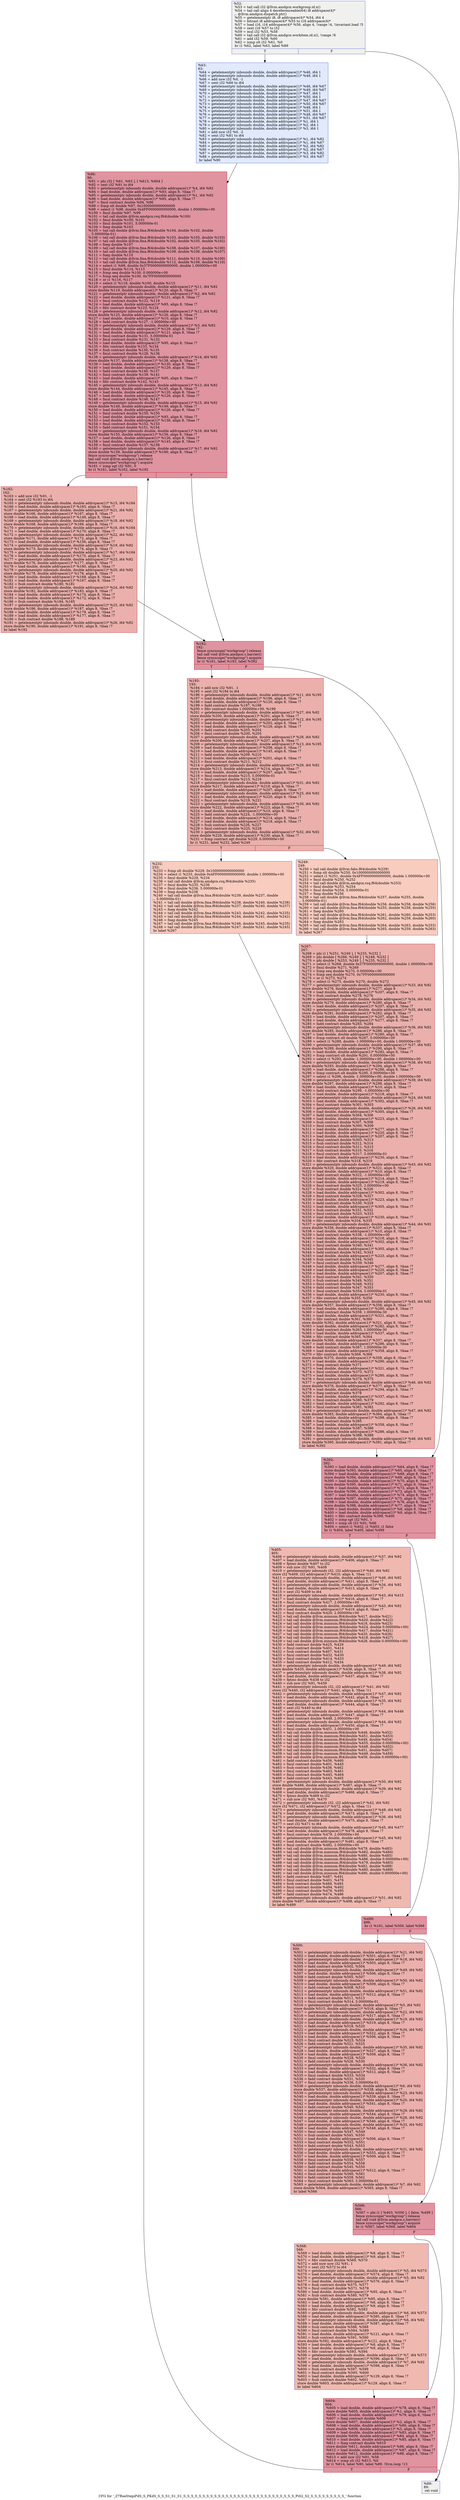 digraph "CFG for '_Z7RoeStepiPdS_S_PKdS_S_S_S1_S1_S1_S_S_S_S_S_S_S_S_S_S_S_S_S_S_S_S_S_S_S_S_S_S_S_S_S_S_S_S_S_PiS2_S2_S_S_S_S_S_S_S_S_S_' function" {
	label="CFG for '_Z7RoeStepiPdS_S_PKdS_S_S_S1_S1_S1_S_S_S_S_S_S_S_S_S_S_S_S_S_S_S_S_S_S_S_S_S_S_S_S_S_S_S_S_S_PiS2_S2_S_S_S_S_S_S_S_S_S_' function";

	Node0x559da70 [shape=record,color="#3d50c3ff", style=filled, fillcolor="#dedcdb70",label="{%52:\l  %53 = tail call i32 @llvm.amdgcn.workgroup.id.x()\l  %54 = tail call align 4 dereferenceable(64) i8 addrspace(4)*\l... @llvm.amdgcn.dispatch.ptr()\l  %55 = getelementptr i8, i8 addrspace(4)* %54, i64 4\l  %56 = bitcast i8 addrspace(4)* %55 to i16 addrspace(4)*\l  %57 = load i16, i16 addrspace(4)* %56, align 4, !range !4, !invariant.load !5\l  %58 = zext i16 %57 to i32\l  %59 = mul i32 %53, %58\l  %60 = tail call i32 @llvm.amdgcn.workitem.id.x(), !range !6\l  %61 = add i32 %59, %60\l  %62 = icmp slt i32 %61, %0\l  br i1 %62, label %63, label %89\l|{<s0>T|<s1>F}}"];
	Node0x559da70:s0 -> Node0x55a0c60;
	Node0x559da70:s1 -> Node0x55a0cf0;
	Node0x55a0c60 [shape=record,color="#3d50c3ff", style=filled, fillcolor="#b9d0f970",label="{%63:\l63:                                               \l  %64 = getelementptr inbounds double, double addrspace(1)* %46, i64 1\l  %65 = getelementptr inbounds double, double addrspace(1)* %49, i64 1\l  %66 = add nsw i32 %0, -1\l  %67 = sext i32 %66 to i64\l  %68 = getelementptr inbounds double, double addrspace(1)* %46, i64 %67\l  %69 = getelementptr inbounds double, double addrspace(1)* %49, i64 %67\l  %70 = getelementptr inbounds double, double addrspace(1)* %47, i64 1\l  %71 = getelementptr inbounds double, double addrspace(1)* %50, i64 1\l  %72 = getelementptr inbounds double, double addrspace(1)* %47, i64 %67\l  %73 = getelementptr inbounds double, double addrspace(1)* %50, i64 %67\l  %74 = getelementptr inbounds double, double addrspace(1)* %48, i64 1\l  %75 = getelementptr inbounds double, double addrspace(1)* %51, i64 1\l  %76 = getelementptr inbounds double, double addrspace(1)* %48, i64 %67\l  %77 = getelementptr inbounds double, double addrspace(1)* %51, i64 %67\l  %78 = getelementptr inbounds double, double addrspace(1)* %1, i64 1\l  %79 = getelementptr inbounds double, double addrspace(1)* %2, i64 1\l  %80 = getelementptr inbounds double, double addrspace(1)* %3, i64 1\l  %81 = add nsw i32 %0, -2\l  %82 = sext i32 %81 to i64\l  %83 = getelementptr inbounds double, double addrspace(1)* %1, i64 %82\l  %84 = getelementptr inbounds double, double addrspace(1)* %1, i64 %67\l  %85 = getelementptr inbounds double, double addrspace(1)* %2, i64 %82\l  %86 = getelementptr inbounds double, double addrspace(1)* %2, i64 %67\l  %87 = getelementptr inbounds double, double addrspace(1)* %3, i64 %82\l  %88 = getelementptr inbounds double, double addrspace(1)* %3, i64 %67\l  br label %90\l}"];
	Node0x55a0c60 -> Node0x55a1fc0;
	Node0x55a0cf0 [shape=record,color="#3d50c3ff", style=filled, fillcolor="#dedcdb70",label="{%89:\l89:                                               \l  ret void\l}"];
	Node0x55a1fc0 [shape=record,color="#b70d28ff", style=filled, fillcolor="#b70d2870",label="{%90:\l90:                                               \l  %91 = phi i32 [ %61, %63 ], [ %613, %604 ]\l  %92 = sext i32 %91 to i64\l  %93 = getelementptr inbounds double, double addrspace(1)* %4, i64 %92\l  %94 = load double, double addrspace(1)* %93, align 8, !tbaa !7\l  %95 = getelementptr inbounds double, double addrspace(1)* %1, i64 %92\l  %96 = load double, double addrspace(1)* %95, align 8, !tbaa !7\l  %97 = fmul contract double %94, %96\l  %98 = fcmp olt double %97, 0x1000000000000000\l  %99 = select i1 %98, double 0x4FF0000000000000, double 1.000000e+00\l  %100 = fmul double %97, %99\l  %101 = tail call double @llvm.amdgcn.rsq.f64(double %100)\l  %102 = fmul double %100, %101\l  %103 = fmul double %101, 5.000000e-01\l  %104 = fneg double %103\l  %105 = tail call double @llvm.fma.f64(double %104, double %102, double\l... 5.000000e-01)\l  %106 = tail call double @llvm.fma.f64(double %103, double %105, double %103)\l  %107 = tail call double @llvm.fma.f64(double %102, double %105, double %102)\l  %108 = fneg double %107\l  %109 = tail call double @llvm.fma.f64(double %108, double %107, double %100)\l  %110 = tail call double @llvm.fma.f64(double %109, double %106, double %107)\l  %111 = fneg double %110\l  %112 = tail call double @llvm.fma.f64(double %111, double %110, double %100)\l  %113 = tail call double @llvm.fma.f64(double %112, double %106, double %110)\l  %114 = select i1 %98, double 0x37F0000000000000, double 1.000000e+00\l  %115 = fmul double %114, %113\l  %116 = fcmp oeq double %100, 0.000000e+00\l  %117 = fcmp oeq double %100, 0x7FF0000000000000\l  %118 = or i1 %116, %117\l  %119 = select i1 %118, double %100, double %115\l  %120 = getelementptr inbounds double, double addrspace(1)* %11, i64 %92\l  store double %119, double addrspace(1)* %120, align 8, !tbaa !7\l  %121 = getelementptr inbounds double, double addrspace(1)* %2, i64 %92\l  %122 = load double, double addrspace(1)* %121, align 8, !tbaa !7\l  %123 = fmul contract double %122, %119\l  %124 = load double, double addrspace(1)* %95, align 8, !tbaa !7\l  %125 = fdiv contract double %123, %124\l  %126 = getelementptr inbounds double, double addrspace(1)* %12, i64 %92\l  store double %125, double addrspace(1)* %126, align 8, !tbaa !7\l  %127 = load double, double addrspace(1)* %10, align 8, !tbaa !7\l  %128 = fadd contract double %127, -1.000000e+00\l  %129 = getelementptr inbounds double, double addrspace(1)* %3, i64 %92\l  %130 = load double, double addrspace(1)* %129, align 8, !tbaa !7\l  %131 = load double, double addrspace(1)* %121, align 8, !tbaa !7\l  %132 = fmul contract double %131, 5.000000e-01\l  %133 = fmul contract double %131, %132\l  %134 = load double, double addrspace(1)* %95, align 8, !tbaa !7\l  %135 = fdiv contract double %133, %134\l  %136 = fsub contract double %130, %135\l  %137 = fmul contract double %128, %136\l  %138 = getelementptr inbounds double, double addrspace(1)* %14, i64 %92\l  store double %137, double addrspace(1)* %138, align 8, !tbaa !7\l  %139 = load double, double addrspace(1)* %120, align 8, !tbaa !7\l  %140 = load double, double addrspace(1)* %129, align 8, !tbaa !7\l  %141 = fadd contract double %140, %137\l  %142 = fmul contract double %139, %141\l  %143 = load double, double addrspace(1)* %95, align 8, !tbaa !7\l  %144 = fdiv contract double %142, %143\l  %145 = getelementptr inbounds double, double addrspace(1)* %13, i64 %92\l  store double %144, double addrspace(1)* %145, align 8, !tbaa !7\l  %146 = load double, double addrspace(1)* %120, align 8, !tbaa !7\l  %147 = load double, double addrspace(1)* %126, align 8, !tbaa !7\l  %148 = fmul contract double %146, %147\l  %149 = getelementptr inbounds double, double addrspace(1)* %15, i64 %92\l  store double %148, double addrspace(1)* %149, align 8, !tbaa !7\l  %150 = load double, double addrspace(1)* %126, align 8, !tbaa !7\l  %151 = fmul contract double %150, %150\l  %152 = load double, double addrspace(1)* %93, align 8, !tbaa !7\l  %153 = load double, double addrspace(1)* %138, align 8, !tbaa !7\l  %154 = fmul contract double %152, %153\l  %155 = fadd contract double %151, %154\l  %156 = getelementptr inbounds double, double addrspace(1)* %16, i64 %92\l  store double %155, double addrspace(1)* %156, align 8, !tbaa !7\l  %157 = load double, double addrspace(1)* %126, align 8, !tbaa !7\l  %158 = load double, double addrspace(1)* %145, align 8, !tbaa !7\l  %159 = fmul contract double %157, %158\l  %160 = getelementptr inbounds double, double addrspace(1)* %17, i64 %92\l  store double %159, double addrspace(1)* %160, align 8, !tbaa !7\l  fence syncscope(\"workgroup\") release\l  tail call void @llvm.amdgcn.s.barrier()\l  fence syncscope(\"workgroup\") acquire\l  %161 = icmp sgt i32 %91, 0\l  br i1 %161, label %162, label %192\l|{<s0>T|<s1>F}}"];
	Node0x55a1fc0:s0 -> Node0x55a6d40;
	Node0x55a1fc0:s1 -> Node0x55a6dd0;
	Node0x55a6d40 [shape=record,color="#b70d28ff", style=filled, fillcolor="#d24b4070",label="{%162:\l162:                                              \l  %163 = add nsw i32 %91, -1\l  %164 = zext i32 %163 to i64\l  %165 = getelementptr inbounds double, double addrspace(1)* %15, i64 %164\l  %166 = load double, double addrspace(1)* %165, align 8, !tbaa !7\l  %167 = getelementptr inbounds double, double addrspace(1)* %21, i64 %92\l  store double %166, double addrspace(1)* %167, align 8, !tbaa !7\l  %168 = load double, double addrspace(1)* %149, align 8, !tbaa !7\l  %169 = getelementptr inbounds double, double addrspace(1)* %18, i64 %92\l  store double %168, double addrspace(1)* %169, align 8, !tbaa !7\l  %170 = getelementptr inbounds double, double addrspace(1)* %16, i64 %164\l  %171 = load double, double addrspace(1)* %170, align 8, !tbaa !7\l  %172 = getelementptr inbounds double, double addrspace(1)* %22, i64 %92\l  store double %171, double addrspace(1)* %172, align 8, !tbaa !7\l  %173 = load double, double addrspace(1)* %156, align 8, !tbaa !7\l  %174 = getelementptr inbounds double, double addrspace(1)* %19, i64 %92\l  store double %173, double addrspace(1)* %174, align 8, !tbaa !7\l  %175 = getelementptr inbounds double, double addrspace(1)* %17, i64 %164\l  %176 = load double, double addrspace(1)* %175, align 8, !tbaa !7\l  %177 = getelementptr inbounds double, double addrspace(1)* %23, i64 %92\l  store double %176, double addrspace(1)* %177, align 8, !tbaa !7\l  %178 = load double, double addrspace(1)* %160, align 8, !tbaa !7\l  %179 = getelementptr inbounds double, double addrspace(1)* %20, i64 %92\l  store double %178, double addrspace(1)* %179, align 8, !tbaa !7\l  %180 = load double, double addrspace(1)* %169, align 8, !tbaa !7\l  %181 = load double, double addrspace(1)* %167, align 8, !tbaa !7\l  %182 = fsub contract double %180, %181\l  %183 = getelementptr inbounds double, double addrspace(1)* %24, i64 %92\l  store double %182, double addrspace(1)* %183, align 8, !tbaa !7\l  %184 = load double, double addrspace(1)* %174, align 8, !tbaa !7\l  %185 = load double, double addrspace(1)* %172, align 8, !tbaa !7\l  %186 = fsub contract double %184, %185\l  %187 = getelementptr inbounds double, double addrspace(1)* %25, i64 %92\l  store double %186, double addrspace(1)* %187, align 8, !tbaa !7\l  %188 = load double, double addrspace(1)* %179, align 8, !tbaa !7\l  %189 = load double, double addrspace(1)* %177, align 8, !tbaa !7\l  %190 = fsub contract double %188, %189\l  %191 = getelementptr inbounds double, double addrspace(1)* %26, i64 %92\l  store double %190, double addrspace(1)* %191, align 8, !tbaa !7\l  br label %192\l}"];
	Node0x55a6d40 -> Node0x55a6dd0;
	Node0x55a6dd0 [shape=record,color="#b70d28ff", style=filled, fillcolor="#b70d2870",label="{%192:\l192:                                              \l  fence syncscope(\"workgroup\") release\l  tail call void @llvm.amdgcn.s.barrier()\l  fence syncscope(\"workgroup\") acquire\l  br i1 %161, label %193, label %392\l|{<s0>T|<s1>F}}"];
	Node0x55a6dd0:s0 -> Node0x55a27e0;
	Node0x55a6dd0:s1 -> Node0x55a2830;
	Node0x55a27e0 [shape=record,color="#b70d28ff", style=filled, fillcolor="#d24b4070",label="{%193:\l193:                                              \l  %194 = add nsw i32 %91, -1\l  %195 = zext i32 %194 to i64\l  %196 = getelementptr inbounds double, double addrspace(1)* %11, i64 %195\l  %197 = load double, double addrspace(1)* %196, align 8, !tbaa !7\l  %198 = load double, double addrspace(1)* %120, align 8, !tbaa !7\l  %199 = fadd contract double %197, %198\l  %200 = fdiv contract double 1.000000e+00, %199\l  %201 = getelementptr inbounds double, double addrspace(1)* %27, i64 %92\l  store double %200, double addrspace(1)* %201, align 8, !tbaa !7\l  %202 = getelementptr inbounds double, double addrspace(1)* %12, i64 %195\l  %203 = load double, double addrspace(1)* %202, align 8, !tbaa !7\l  %204 = load double, double addrspace(1)* %126, align 8, !tbaa !7\l  %205 = fadd contract double %203, %204\l  %206 = fmul contract double %200, %205\l  %207 = getelementptr inbounds double, double addrspace(1)* %28, i64 %92\l  store double %206, double addrspace(1)* %207, align 8, !tbaa !7\l  %208 = getelementptr inbounds double, double addrspace(1)* %13, i64 %195\l  %209 = load double, double addrspace(1)* %208, align 8, !tbaa !7\l  %210 = load double, double addrspace(1)* %145, align 8, !tbaa !7\l  %211 = fadd contract double %209, %210\l  %212 = load double, double addrspace(1)* %201, align 8, !tbaa !7\l  %213 = fmul contract double %211, %212\l  %214 = getelementptr inbounds double, double addrspace(1)* %29, i64 %92\l  store double %213, double addrspace(1)* %214, align 8, !tbaa !7\l  %215 = load double, double addrspace(1)* %207, align 8, !tbaa !7\l  %216 = fmul contract double %215, 5.000000e-01\l  %217 = fmul contract double %215, %216\l  %218 = getelementptr inbounds double, double addrspace(1)* %31, i64 %92\l  store double %217, double addrspace(1)* %218, align 8, !tbaa !7\l  %219 = load double, double addrspace(1)* %207, align 8, !tbaa !7\l  %220 = getelementptr inbounds double, double addrspace(1)* %25, i64 %92\l  %221 = load double, double addrspace(1)* %220, align 8, !tbaa !7\l  %222 = fmul contract double %219, %221\l  %223 = getelementptr inbounds double, double addrspace(1)* %30, i64 %92\l  store double %222, double addrspace(1)* %223, align 8, !tbaa !7\l  %224 = load double, double addrspace(1)* %10, align 8, !tbaa !7\l  %225 = fadd contract double %224, -1.000000e+00\l  %226 = load double, double addrspace(1)* %214, align 8, !tbaa !7\l  %227 = load double, double addrspace(1)* %218, align 8, !tbaa !7\l  %228 = fsub contract double %226, %227\l  %229 = fmul contract double %225, %228\l  %230 = getelementptr inbounds double, double addrspace(1)* %32, i64 %92\l  store double %229, double addrspace(1)* %230, align 8, !tbaa !7\l  %231 = fcmp contract ogt double %229, 0.000000e+00\l  br i1 %231, label %232, label %249\l|{<s0>T|<s1>F}}"];
	Node0x55a27e0:s0 -> Node0x55ab310;
	Node0x55a27e0:s1 -> Node0x55ab360;
	Node0x55ab310 [shape=record,color="#3d50c3ff", style=filled, fillcolor="#f08b6e70",label="{%232:\l232:                                              \l  %233 = fcmp olt double %229, 0x1000000000000000\l  %234 = select i1 %233, double 0x4FF0000000000000, double 1.000000e+00\l  %235 = fmul double %229, %234\l  %236 = tail call double @llvm.amdgcn.rsq.f64(double %235)\l  %237 = fmul double %235, %236\l  %238 = fmul double %236, 5.000000e-01\l  %239 = fneg double %238\l  %240 = tail call double @llvm.fma.f64(double %239, double %237, double\l... 5.000000e-01)\l  %241 = tail call double @llvm.fma.f64(double %238, double %240, double %238)\l  %242 = tail call double @llvm.fma.f64(double %237, double %240, double %237)\l  %243 = fneg double %242\l  %244 = tail call double @llvm.fma.f64(double %243, double %242, double %235)\l  %245 = tail call double @llvm.fma.f64(double %244, double %241, double %242)\l  %246 = fneg double %245\l  %247 = tail call double @llvm.fma.f64(double %246, double %245, double %235)\l  %248 = tail call double @llvm.fma.f64(double %247, double %241, double %245)\l  br label %267\l}"];
	Node0x55ab310 -> Node0x55ac220;
	Node0x55ab360 [shape=record,color="#3d50c3ff", style=filled, fillcolor="#f08b6e70",label="{%249:\l249:                                              \l  %250 = tail call double @llvm.fabs.f64(double %229)\l  %251 = fcmp olt double %250, 0x1000000000000000\l  %252 = select i1 %251, double 0x4FF0000000000000, double 1.000000e+00\l  %253 = fmul double %250, %252\l  %254 = tail call double @llvm.amdgcn.rsq.f64(double %253)\l  %255 = fmul double %253, %254\l  %256 = fmul double %254, 5.000000e-01\l  %257 = fneg double %256\l  %258 = tail call double @llvm.fma.f64(double %257, double %255, double\l... 5.000000e-01)\l  %259 = tail call double @llvm.fma.f64(double %256, double %258, double %256)\l  %260 = tail call double @llvm.fma.f64(double %255, double %258, double %255)\l  %261 = fneg double %260\l  %262 = tail call double @llvm.fma.f64(double %261, double %260, double %253)\l  %263 = tail call double @llvm.fma.f64(double %262, double %259, double %260)\l  %264 = fneg double %263\l  %265 = tail call double @llvm.fma.f64(double %264, double %263, double %253)\l  %266 = tail call double @llvm.fma.f64(double %265, double %259, double %263)\l  br label %267\l}"];
	Node0x55ab360 -> Node0x55ac220;
	Node0x55ac220 [shape=record,color="#b70d28ff", style=filled, fillcolor="#d24b4070",label="{%267:\l267:                                              \l  %268 = phi i1 [ %251, %249 ], [ %233, %232 ]\l  %269 = phi double [ %266, %249 ], [ %248, %232 ]\l  %270 = phi double [ %253, %249 ], [ %235, %232 ]\l  %271 = select i1 %268, double 0x37F0000000000000, double 1.000000e+00\l  %272 = fmul double %271, %269\l  %273 = fcmp oeq double %270, 0.000000e+00\l  %274 = fcmp oeq double %270, 0x7FF0000000000000\l  %275 = or i1 %273, %274\l  %276 = select i1 %275, double %270, double %272\l  %277 = getelementptr inbounds double, double addrspace(1)* %33, i64 %92\l  store double %276, double addrspace(1)* %277, align 8\l  %278 = load double, double addrspace(1)* %207, align 8, !tbaa !7\l  %279 = fsub contract double %278, %276\l  %280 = getelementptr inbounds double, double addrspace(1)* %34, i64 %92\l  store double %279, double addrspace(1)* %280, align 8, !tbaa !7\l  %281 = load double, double addrspace(1)* %207, align 8, !tbaa !7\l  %282 = getelementptr inbounds double, double addrspace(1)* %35, i64 %92\l  store double %281, double addrspace(1)* %282, align 8, !tbaa !7\l  %283 = load double, double addrspace(1)* %207, align 8, !tbaa !7\l  %284 = load double, double addrspace(1)* %277, align 8, !tbaa !7\l  %285 = fadd contract double %283, %284\l  %286 = getelementptr inbounds double, double addrspace(1)* %36, i64 %92\l  store double %285, double addrspace(1)* %286, align 8, !tbaa !7\l  %287 = load double, double addrspace(1)* %280, align 8, !tbaa !7\l  %288 = fcmp contract olt double %287, 0.000000e+00\l  %289 = select i1 %288, double -1.000000e+00, double 1.000000e+00\l  %290 = getelementptr inbounds double, double addrspace(1)* %37, i64 %92\l  store double %289, double addrspace(1)* %290, align 8, !tbaa !7\l  %291 = load double, double addrspace(1)* %282, align 8, !tbaa !7\l  %292 = fcmp contract olt double %291, 0.000000e+00\l  %293 = select i1 %292, double -1.000000e+00, double 1.000000e+00\l  %294 = getelementptr inbounds double, double addrspace(1)* %38, i64 %92\l  store double %293, double addrspace(1)* %294, align 8, !tbaa !7\l  %295 = load double, double addrspace(1)* %286, align 8, !tbaa !7\l  %296 = fcmp contract olt double %295, 0.000000e+00\l  %297 = select i1 %296, double -1.000000e+00, double 1.000000e+00\l  %298 = getelementptr inbounds double, double addrspace(1)* %39, i64 %92\l  store double %297, double addrspace(1)* %298, align 8, !tbaa !7\l  %299 = load double, double addrspace(1)* %10, align 8, !tbaa !7\l  %300 = fadd contract double %299, -1.000000e+00\l  %301 = load double, double addrspace(1)* %218, align 8, !tbaa !7\l  %302 = getelementptr inbounds double, double addrspace(1)* %24, i64 %92\l  %303 = load double, double addrspace(1)* %302, align 8, !tbaa !7\l  %304 = fmul contract double %301, %303\l  %305 = getelementptr inbounds double, double addrspace(1)* %26, i64 %92\l  %306 = load double, double addrspace(1)* %305, align 8, !tbaa !7\l  %307 = fadd contract double %304, %306\l  %308 = load double, double addrspace(1)* %223, align 8, !tbaa !7\l  %309 = fsub contract double %307, %308\l  %310 = fmul contract double %300, %309\l  %311 = load double, double addrspace(1)* %277, align 8, !tbaa !7\l  %312 = load double, double addrspace(1)* %220, align 8, !tbaa !7\l  %313 = load double, double addrspace(1)* %207, align 8, !tbaa !7\l  %314 = fmul contract double %303, %313\l  %315 = fsub contract double %312, %314\l  %316 = fmul contract double %311, %315\l  %317 = fsub contract double %310, %316\l  %318 = fmul contract double %317, 5.000000e-01\l  %319 = load double, double addrspace(1)* %230, align 8, !tbaa !7\l  %320 = fdiv contract double %318, %319\l  %321 = getelementptr inbounds double, double addrspace(1)* %43, i64 %92\l  store double %320, double addrspace(1)* %321, align 8, !tbaa !7\l  %322 = load double, double addrspace(1)* %10, align 8, !tbaa !7\l  %323 = fadd contract double %322, -1.000000e+00\l  %324 = load double, double addrspace(1)* %214, align 8, !tbaa !7\l  %325 = load double, double addrspace(1)* %218, align 8, !tbaa !7\l  %326 = fmul contract double %325, 2.000000e+00\l  %327 = fsub contract double %324, %326\l  %328 = load double, double addrspace(1)* %302, align 8, !tbaa !7\l  %329 = fmul contract double %328, %327\l  %330 = load double, double addrspace(1)* %223, align 8, !tbaa !7\l  %331 = fadd contract double %330, %329\l  %332 = load double, double addrspace(1)* %305, align 8, !tbaa !7\l  %333 = fsub contract double %331, %332\l  %334 = fmul contract double %323, %333\l  %335 = load double, double addrspace(1)* %230, align 8, !tbaa !7\l  %336 = fdiv contract double %334, %335\l  %337 = getelementptr inbounds double, double addrspace(1)* %44, i64 %92\l  store double %336, double addrspace(1)* %337, align 8, !tbaa !7\l  %338 = load double, double addrspace(1)* %10, align 8, !tbaa !7\l  %339 = fadd contract double %338, -1.000000e+00\l  %340 = load double, double addrspace(1)* %218, align 8, !tbaa !7\l  %341 = load double, double addrspace(1)* %302, align 8, !tbaa !7\l  %342 = fmul contract double %340, %341\l  %343 = load double, double addrspace(1)* %305, align 8, !tbaa !7\l  %344 = fadd contract double %342, %343\l  %345 = load double, double addrspace(1)* %223, align 8, !tbaa !7\l  %346 = fsub contract double %344, %345\l  %347 = fmul contract double %339, %346\l  %348 = load double, double addrspace(1)* %277, align 8, !tbaa !7\l  %349 = load double, double addrspace(1)* %220, align 8, !tbaa !7\l  %350 = load double, double addrspace(1)* %207, align 8, !tbaa !7\l  %351 = fmul contract double %341, %350\l  %352 = fsub contract double %349, %351\l  %353 = fmul contract double %348, %352\l  %354 = fadd contract double %347, %353\l  %355 = fmul contract double %354, 5.000000e-01\l  %356 = load double, double addrspace(1)* %230, align 8, !tbaa !7\l  %357 = fdiv contract double %355, %356\l  %358 = getelementptr inbounds double, double addrspace(1)* %45, i64 %92\l  store double %357, double addrspace(1)* %358, align 8, !tbaa !7\l  %359 = load double, double addrspace(1)* %280, align 8, !tbaa !7\l  %360 = fadd contract double %359, 1.000000e-30\l  %361 = load double, double addrspace(1)* %321, align 8, !tbaa !7\l  %362 = fdiv contract double %361, %360\l  store double %362, double addrspace(1)* %321, align 8, !tbaa !7\l  %363 = load double, double addrspace(1)* %282, align 8, !tbaa !7\l  %364 = fadd contract double %363, 1.000000e-30\l  %365 = load double, double addrspace(1)* %337, align 8, !tbaa !7\l  %366 = fdiv contract double %365, %364\l  store double %366, double addrspace(1)* %337, align 8, !tbaa !7\l  %367 = load double, double addrspace(1)* %286, align 8, !tbaa !7\l  %368 = fadd contract double %367, 1.000000e-30\l  %369 = load double, double addrspace(1)* %358, align 8, !tbaa !7\l  %370 = fdiv contract double %369, %368\l  store double %370, double addrspace(1)* %358, align 8, !tbaa !7\l  %371 = load double, double addrspace(1)* %290, align 8, !tbaa !7\l  %372 = fneg contract double %371\l  %373 = load double, double addrspace(1)* %321, align 8, !tbaa !7\l  %374 = fmul contract double %373, %372\l  %375 = load double, double addrspace(1)* %280, align 8, !tbaa !7\l  %376 = fmul contract double %374, %375\l  %377 = getelementptr inbounds double, double addrspace(1)* %46, i64 %92\l  store double %376, double addrspace(1)* %377, align 8, !tbaa !7\l  %378 = load double, double addrspace(1)* %294, align 8, !tbaa !7\l  %379 = fneg contract double %378\l  %380 = load double, double addrspace(1)* %337, align 8, !tbaa !7\l  %381 = fmul contract double %380, %379\l  %382 = load double, double addrspace(1)* %282, align 8, !tbaa !7\l  %383 = fmul contract double %381, %382\l  %384 = getelementptr inbounds double, double addrspace(1)* %47, i64 %92\l  store double %383, double addrspace(1)* %384, align 8, !tbaa !7\l  %385 = load double, double addrspace(1)* %298, align 8, !tbaa !7\l  %386 = fneg contract double %385\l  %387 = load double, double addrspace(1)* %358, align 8, !tbaa !7\l  %388 = fmul contract double %387, %386\l  %389 = load double, double addrspace(1)* %286, align 8, !tbaa !7\l  %390 = fmul contract double %388, %389\l  %391 = getelementptr inbounds double, double addrspace(1)* %48, i64 %92\l  store double %390, double addrspace(1)* %391, align 8, !tbaa !7\l  br label %392\l}"];
	Node0x55ac220 -> Node0x55a2830;
	Node0x55a2830 [shape=record,color="#b70d28ff", style=filled, fillcolor="#b70d2870",label="{%392:\l392:                                              \l  %393 = load double, double addrspace(1)* %64, align 8, !tbaa !7\l  store double %393, double addrspace(1)* %65, align 8, !tbaa !7\l  %394 = load double, double addrspace(1)* %68, align 8, !tbaa !7\l  store double %394, double addrspace(1)* %69, align 8, !tbaa !7\l  %395 = load double, double addrspace(1)* %70, align 8, !tbaa !7\l  store double %395, double addrspace(1)* %71, align 8, !tbaa !7\l  %396 = load double, double addrspace(1)* %72, align 8, !tbaa !7\l  store double %396, double addrspace(1)* %73, align 8, !tbaa !7\l  %397 = load double, double addrspace(1)* %74, align 8, !tbaa !7\l  store double %397, double addrspace(1)* %75, align 8, !tbaa !7\l  %398 = load double, double addrspace(1)* %76, align 8, !tbaa !7\l  store double %398, double addrspace(1)* %77, align 8, !tbaa !7\l  %399 = load double, double addrspace(1)* %8, align 8, !tbaa !7\l  %400 = load double, double addrspace(1)* %9, align 8, !tbaa !7\l  %401 = fdiv contract double %399, %400\l  %402 = icmp sgt i32 %91, 1\l  %403 = icmp slt i32 %91, %66\l  %404 = select i1 %402, i1 %403, i1 false\l  br i1 %404, label %405, label %499\l|{<s0>T|<s1>F}}"];
	Node0x55a2830:s0 -> Node0x55b53a0;
	Node0x55a2830:s1 -> Node0x55b53f0;
	Node0x55b53a0 [shape=record,color="#3d50c3ff", style=filled, fillcolor="#de614d70",label="{%405:\l405:                                              \l  %406 = getelementptr inbounds double, double addrspace(1)* %37, i64 %92\l  %407 = load double, double addrspace(1)* %406, align 8, !tbaa !7\l  %408 = fptosi double %407 to i32\l  %409 = sub nsw i32 %91, %408\l  %410 = getelementptr inbounds i32, i32 addrspace(1)* %40, i64 %92\l  store i32 %409, i32 addrspace(1)* %410, align 4, !tbaa !11\l  %411 = getelementptr inbounds double, double addrspace(1)* %46, i64 %92\l  %412 = load double, double addrspace(1)* %411, align 8, !tbaa !7\l  %413 = getelementptr inbounds double, double addrspace(1)* %34, i64 %92\l  %414 = load double, double addrspace(1)* %413, align 8, !tbaa !7\l  %415 = sext i32 %409 to i64\l  %416 = getelementptr inbounds double, double addrspace(1)* %43, i64 %415\l  %417 = load double, double addrspace(1)* %416, align 8, !tbaa !7\l  %418 = fmul contract double %417, 2.000000e+00\l  %419 = getelementptr inbounds double, double addrspace(1)* %43, i64 %92\l  %420 = load double, double addrspace(1)* %419, align 8, !tbaa !7\l  %421 = fmul contract double %420, 2.000000e+00\l  %422 = tail call double @llvm.minnum.f64(double %417, double %421)\l  %423 = tail call double @llvm.maxnum.f64(double %420, double %422)\l  %424 = tail call double @llvm.minnum.f64(double %418, double %423)\l  %425 = tail call double @llvm.maxnum.f64(double %424, double 0.000000e+00)\l  %426 = tail call double @llvm.maxnum.f64(double %417, double %421)\l  %427 = tail call double @llvm.minnum.f64(double %420, double %426)\l  %428 = tail call double @llvm.maxnum.f64(double %418, double %427)\l  %429 = tail call double @llvm.minnum.f64(double %428, double 0.000000e+00)\l  %430 = fadd contract double %425, %429\l  %431 = fmul contract double %401, %414\l  %432 = fsub contract double %407, %431\l  %433 = fmul contract double %432, %430\l  %434 = fmul contract double %414, %433\l  %435 = fadd contract double %412, %434\l  %436 = getelementptr inbounds double, double addrspace(1)* %49, i64 %92\l  store double %435, double addrspace(1)* %436, align 8, !tbaa !7\l  %437 = getelementptr inbounds double, double addrspace(1)* %38, i64 %92\l  %438 = load double, double addrspace(1)* %437, align 8, !tbaa !7\l  %439 = fptosi double %438 to i32\l  %440 = sub nsw i32 %91, %439\l  %441 = getelementptr inbounds i32, i32 addrspace(1)* %41, i64 %92\l  store i32 %440, i32 addrspace(1)* %441, align 4, !tbaa !11\l  %442 = getelementptr inbounds double, double addrspace(1)* %47, i64 %92\l  %443 = load double, double addrspace(1)* %442, align 8, !tbaa !7\l  %444 = getelementptr inbounds double, double addrspace(1)* %35, i64 %92\l  %445 = load double, double addrspace(1)* %444, align 8, !tbaa !7\l  %446 = sext i32 %440 to i64\l  %447 = getelementptr inbounds double, double addrspace(1)* %44, i64 %446\l  %448 = load double, double addrspace(1)* %447, align 8, !tbaa !7\l  %449 = fmul contract double %448, 2.000000e+00\l  %450 = getelementptr inbounds double, double addrspace(1)* %44, i64 %92\l  %451 = load double, double addrspace(1)* %450, align 8, !tbaa !7\l  %452 = fmul contract double %451, 2.000000e+00\l  %453 = tail call double @llvm.minnum.f64(double %448, double %452)\l  %454 = tail call double @llvm.maxnum.f64(double %451, double %453)\l  %455 = tail call double @llvm.minnum.f64(double %449, double %454)\l  %456 = tail call double @llvm.maxnum.f64(double %455, double 0.000000e+00)\l  %457 = tail call double @llvm.maxnum.f64(double %448, double %452)\l  %458 = tail call double @llvm.minnum.f64(double %451, double %457)\l  %459 = tail call double @llvm.maxnum.f64(double %449, double %458)\l  %460 = tail call double @llvm.minnum.f64(double %459, double 0.000000e+00)\l  %461 = fadd contract double %456, %460\l  %462 = fmul contract double %401, %445\l  %463 = fsub contract double %438, %462\l  %464 = fmul contract double %463, %461\l  %465 = fmul contract double %445, %464\l  %466 = fadd contract double %443, %465\l  %467 = getelementptr inbounds double, double addrspace(1)* %50, i64 %92\l  store double %466, double addrspace(1)* %467, align 8, !tbaa !7\l  %468 = getelementptr inbounds double, double addrspace(1)* %39, i64 %92\l  %469 = load double, double addrspace(1)* %468, align 8, !tbaa !7\l  %470 = fptosi double %469 to i32\l  %471 = sub nsw i32 %91, %470\l  %472 = getelementptr inbounds i32, i32 addrspace(1)* %42, i64 %92\l  store i32 %471, i32 addrspace(1)* %472, align 4, !tbaa !11\l  %473 = getelementptr inbounds double, double addrspace(1)* %48, i64 %92\l  %474 = load double, double addrspace(1)* %473, align 8, !tbaa !7\l  %475 = getelementptr inbounds double, double addrspace(1)* %36, i64 %92\l  %476 = load double, double addrspace(1)* %475, align 8, !tbaa !7\l  %477 = sext i32 %471 to i64\l  %478 = getelementptr inbounds double, double addrspace(1)* %45, i64 %477\l  %479 = load double, double addrspace(1)* %478, align 8, !tbaa !7\l  %480 = fmul contract double %479, 2.000000e+00\l  %481 = getelementptr inbounds double, double addrspace(1)* %45, i64 %92\l  %482 = load double, double addrspace(1)* %481, align 8, !tbaa !7\l  %483 = fmul contract double %482, 2.000000e+00\l  %484 = tail call double @llvm.minnum.f64(double %479, double %483)\l  %485 = tail call double @llvm.maxnum.f64(double %482, double %484)\l  %486 = tail call double @llvm.minnum.f64(double %480, double %485)\l  %487 = tail call double @llvm.maxnum.f64(double %486, double 0.000000e+00)\l  %488 = tail call double @llvm.maxnum.f64(double %479, double %483)\l  %489 = tail call double @llvm.minnum.f64(double %482, double %488)\l  %490 = tail call double @llvm.maxnum.f64(double %480, double %489)\l  %491 = tail call double @llvm.minnum.f64(double %490, double 0.000000e+00)\l  %492 = fadd contract double %487, %491\l  %493 = fmul contract double %401, %476\l  %494 = fsub contract double %469, %493\l  %495 = fmul contract double %494, %492\l  %496 = fmul contract double %476, %495\l  %497 = fadd contract double %474, %496\l  %498 = getelementptr inbounds double, double addrspace(1)* %51, i64 %92\l  store double %497, double addrspace(1)* %498, align 8, !tbaa !7\l  br label %499\l}"];
	Node0x55b53a0 -> Node0x55b53f0;
	Node0x55b53f0 [shape=record,color="#b70d28ff", style=filled, fillcolor="#b70d2870",label="{%499:\l499:                                              \l  br i1 %161, label %500, label %566\l|{<s0>T|<s1>F}}"];
	Node0x55b53f0:s0 -> Node0x55ba180;
	Node0x55b53f0:s1 -> Node0x55ba1d0;
	Node0x55ba180 [shape=record,color="#b70d28ff", style=filled, fillcolor="#d24b4070",label="{%500:\l500:                                              \l  %501 = getelementptr inbounds double, double addrspace(1)* %21, i64 %92\l  %502 = load double, double addrspace(1)* %501, align 8, !tbaa !7\l  %503 = getelementptr inbounds double, double addrspace(1)* %18, i64 %92\l  %504 = load double, double addrspace(1)* %503, align 8, !tbaa !7\l  %505 = fadd contract double %502, %504\l  %506 = getelementptr inbounds double, double addrspace(1)* %49, i64 %92\l  %507 = load double, double addrspace(1)* %506, align 8, !tbaa !7\l  %508 = fadd contract double %505, %507\l  %509 = getelementptr inbounds double, double addrspace(1)* %50, i64 %92\l  %510 = load double, double addrspace(1)* %509, align 8, !tbaa !7\l  %511 = fadd contract double %508, %510\l  %512 = getelementptr inbounds double, double addrspace(1)* %51, i64 %92\l  %513 = load double, double addrspace(1)* %512, align 8, !tbaa !7\l  %514 = fadd contract double %511, %513\l  %515 = fmul contract double %514, 5.000000e-01\l  %516 = getelementptr inbounds double, double addrspace(1)* %5, i64 %92\l  store double %515, double addrspace(1)* %516, align 8, !tbaa !7\l  %517 = getelementptr inbounds double, double addrspace(1)* %22, i64 %92\l  %518 = load double, double addrspace(1)* %517, align 8, !tbaa !7\l  %519 = getelementptr inbounds double, double addrspace(1)* %19, i64 %92\l  %520 = load double, double addrspace(1)* %519, align 8, !tbaa !7\l  %521 = fadd contract double %518, %520\l  %522 = getelementptr inbounds double, double addrspace(1)* %34, i64 %92\l  %523 = load double, double addrspace(1)* %522, align 8, !tbaa !7\l  %524 = load double, double addrspace(1)* %506, align 8, !tbaa !7\l  %525 = fmul contract double %523, %524\l  %526 = fadd contract double %521, %525\l  %527 = getelementptr inbounds double, double addrspace(1)* %35, i64 %92\l  %528 = load double, double addrspace(1)* %527, align 8, !tbaa !7\l  %529 = load double, double addrspace(1)* %509, align 8, !tbaa !7\l  %530 = fmul contract double %528, %529\l  %531 = fadd contract double %526, %530\l  %532 = getelementptr inbounds double, double addrspace(1)* %36, i64 %92\l  %533 = load double, double addrspace(1)* %532, align 8, !tbaa !7\l  %534 = load double, double addrspace(1)* %512, align 8, !tbaa !7\l  %535 = fmul contract double %533, %534\l  %536 = fadd contract double %531, %535\l  %537 = fmul contract double %536, 5.000000e-01\l  %538 = getelementptr inbounds double, double addrspace(1)* %6, i64 %92\l  store double %537, double addrspace(1)* %538, align 8, !tbaa !7\l  %539 = getelementptr inbounds double, double addrspace(1)* %23, i64 %92\l  %540 = load double, double addrspace(1)* %539, align 8, !tbaa !7\l  %541 = getelementptr inbounds double, double addrspace(1)* %20, i64 %92\l  %542 = load double, double addrspace(1)* %541, align 8, !tbaa !7\l  %543 = fadd contract double %540, %542\l  %544 = getelementptr inbounds double, double addrspace(1)* %29, i64 %92\l  %545 = load double, double addrspace(1)* %544, align 8, !tbaa !7\l  %546 = getelementptr inbounds double, double addrspace(1)* %28, i64 %92\l  %547 = load double, double addrspace(1)* %546, align 8, !tbaa !7\l  %548 = getelementptr inbounds double, double addrspace(1)* %33, i64 %92\l  %549 = load double, double addrspace(1)* %548, align 8, !tbaa !7\l  %550 = fmul contract double %547, %549\l  %551 = fsub contract double %545, %550\l  %552 = load double, double addrspace(1)* %506, align 8, !tbaa !7\l  %553 = fmul contract double %552, %551\l  %554 = fadd contract double %543, %553\l  %555 = getelementptr inbounds double, double addrspace(1)* %31, i64 %92\l  %556 = load double, double addrspace(1)* %555, align 8, !tbaa !7\l  %557 = load double, double addrspace(1)* %509, align 8, !tbaa !7\l  %558 = fmul contract double %556, %557\l  %559 = fadd contract double %554, %558\l  %560 = fadd contract double %545, %550\l  %561 = load double, double addrspace(1)* %512, align 8, !tbaa !7\l  %562 = fmul contract double %560, %561\l  %563 = fadd contract double %559, %562\l  %564 = fmul contract double %563, 5.000000e-01\l  %565 = getelementptr inbounds double, double addrspace(1)* %7, i64 %92\l  store double %564, double addrspace(1)* %565, align 8, !tbaa !7\l  br label %566\l}"];
	Node0x55ba180 -> Node0x55ba1d0;
	Node0x55ba1d0 [shape=record,color="#b70d28ff", style=filled, fillcolor="#b70d2870",label="{%566:\l566:                                              \l  %567 = phi i1 [ %403, %500 ], [ false, %499 ]\l  fence syncscope(\"workgroup\") release\l  tail call void @llvm.amdgcn.s.barrier()\l  fence syncscope(\"workgroup\") acquire\l  br i1 %567, label %568, label %604\l|{<s0>T|<s1>F}}"];
	Node0x55ba1d0:s0 -> Node0x55bda20;
	Node0x55ba1d0:s1 -> Node0x55a2100;
	Node0x55bda20 [shape=record,color="#3d50c3ff", style=filled, fillcolor="#de614d70",label="{%568:\l568:                                              \l  %569 = load double, double addrspace(1)* %8, align 8, !tbaa !7\l  %570 = load double, double addrspace(1)* %9, align 8, !tbaa !7\l  %571 = fdiv contract double %569, %570\l  %572 = add nuw nsw i32 %91, 1\l  %573 = zext i32 %572 to i64\l  %574 = getelementptr inbounds double, double addrspace(1)* %5, i64 %573\l  %575 = load double, double addrspace(1)* %574, align 8, !tbaa !7\l  %576 = getelementptr inbounds double, double addrspace(1)* %5, i64 %92\l  %577 = load double, double addrspace(1)* %576, align 8, !tbaa !7\l  %578 = fsub contract double %575, %577\l  %579 = fmul contract double %571, %578\l  %580 = load double, double addrspace(1)* %95, align 8, !tbaa !7\l  %581 = fsub contract double %580, %579\l  store double %581, double addrspace(1)* %95, align 8, !tbaa !7\l  %582 = load double, double addrspace(1)* %8, align 8, !tbaa !7\l  %583 = load double, double addrspace(1)* %9, align 8, !tbaa !7\l  %584 = fdiv contract double %582, %583\l  %585 = getelementptr inbounds double, double addrspace(1)* %6, i64 %573\l  %586 = load double, double addrspace(1)* %585, align 8, !tbaa !7\l  %587 = getelementptr inbounds double, double addrspace(1)* %6, i64 %92\l  %588 = load double, double addrspace(1)* %587, align 8, !tbaa !7\l  %589 = fsub contract double %586, %588\l  %590 = fmul contract double %584, %589\l  %591 = load double, double addrspace(1)* %121, align 8, !tbaa !7\l  %592 = fsub contract double %591, %590\l  store double %592, double addrspace(1)* %121, align 8, !tbaa !7\l  %593 = load double, double addrspace(1)* %8, align 8, !tbaa !7\l  %594 = load double, double addrspace(1)* %9, align 8, !tbaa !7\l  %595 = fdiv contract double %593, %594\l  %596 = getelementptr inbounds double, double addrspace(1)* %7, i64 %573\l  %597 = load double, double addrspace(1)* %596, align 8, !tbaa !7\l  %598 = getelementptr inbounds double, double addrspace(1)* %7, i64 %92\l  %599 = load double, double addrspace(1)* %598, align 8, !tbaa !7\l  %600 = fsub contract double %597, %599\l  %601 = fmul contract double %595, %600\l  %602 = load double, double addrspace(1)* %129, align 8, !tbaa !7\l  %603 = fsub contract double %602, %601\l  store double %603, double addrspace(1)* %129, align 8, !tbaa !7\l  br label %604\l}"];
	Node0x55bda20 -> Node0x55a2100;
	Node0x55a2100 [shape=record,color="#b70d28ff", style=filled, fillcolor="#b70d2870",label="{%604:\l604:                                              \l  %605 = load double, double addrspace(1)* %78, align 8, !tbaa !7\l  store double %605, double addrspace(1)* %1, align 8, !tbaa !7\l  %606 = load double, double addrspace(1)* %79, align 8, !tbaa !7\l  %607 = fneg contract double %606\l  store double %607, double addrspace(1)* %2, align 8, !tbaa !7\l  %608 = load double, double addrspace(1)* %80, align 8, !tbaa !7\l  store double %608, double addrspace(1)* %3, align 8, !tbaa !7\l  %609 = load double, double addrspace(1)* %83, align 8, !tbaa !7\l  store double %609, double addrspace(1)* %84, align 8, !tbaa !7\l  %610 = load double, double addrspace(1)* %85, align 8, !tbaa !7\l  %611 = fneg contract double %610\l  store double %611, double addrspace(1)* %86, align 8, !tbaa !7\l  %612 = load double, double addrspace(1)* %87, align 8, !tbaa !7\l  store double %612, double addrspace(1)* %88, align 8, !tbaa !7\l  %613 = add nsw i32 %91, %58\l  %614 = icmp slt i32 %613, %0\l  br i1 %614, label %90, label %89, !llvm.loop !13\l|{<s0>T|<s1>F}}"];
	Node0x55a2100:s0 -> Node0x55a1fc0;
	Node0x55a2100:s1 -> Node0x55a0cf0;
}
